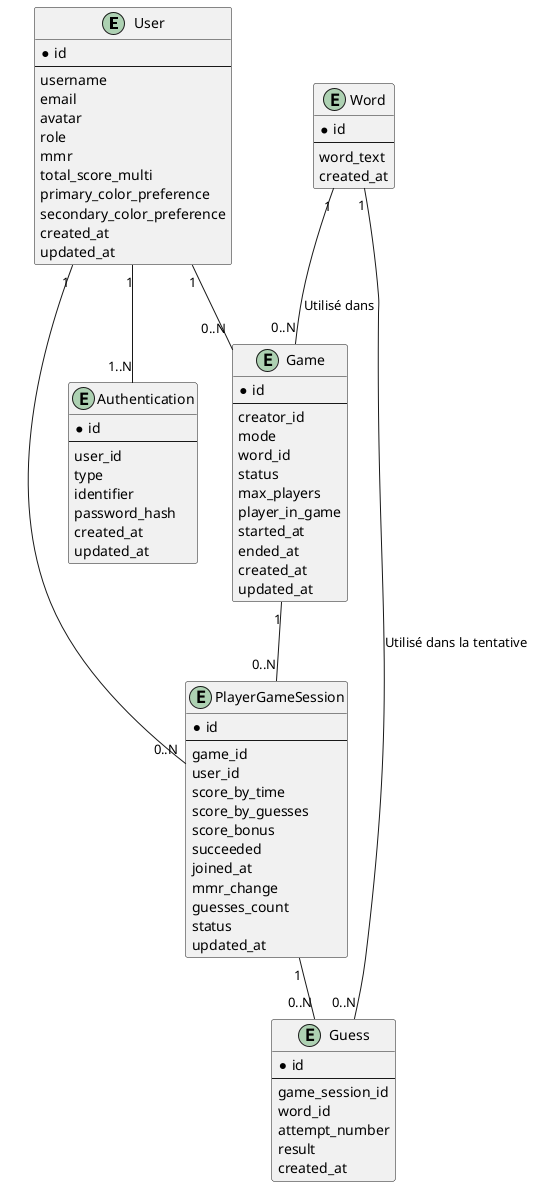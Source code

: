@startuml Worduel

' Définition des entités

entity "User" as User {
    * id
    --
    username
    email
    avatar
    role
    mmr
    total_score_multi
    primary_color_preference
    secondary_color_preference
    created_at
    updated_at
}

entity "Authentication" as Authentication {
    * id
    --
    user_id
    type
    identifier
    password_hash
    created_at
    updated_at
}

entity "Word" as Word {
    * id
    --
    word_text
    created_at
}

entity "Game" as Game {
    * id
    --
    creator_id
    mode
    word_id
    status
    max_players
    player_in_game
    started_at
    ended_at
    created_at
    updated_at
}

entity "PlayerGameSession" as PlayerGameSession {
    * id
    --
    game_id
    user_id
    score_by_time
    score_by_guesses
    score_bonus
    succeeded
    joined_at
    mmr_change
    guesses_count
    status
    updated_at
}

entity "Guess" as Guess {
    * id
    --
    game_session_id
    word_id
    attempt_number
    result
    created_at
}

' Définition des relations avec cardinalités

User "1" -- "1..N" Authentication

User "1" -- "0..N" PlayerGameSession

Game "1" -- "0..N" PlayerGameSession

PlayerGameSession "1" -- "0..N" Guess

User "1" -- "0..N" Game

Word "1" -- "0..N" Game : Utilisé dans

Word "1" -- "0..N" Guess : Utilisé dans la tentative

@enduml

